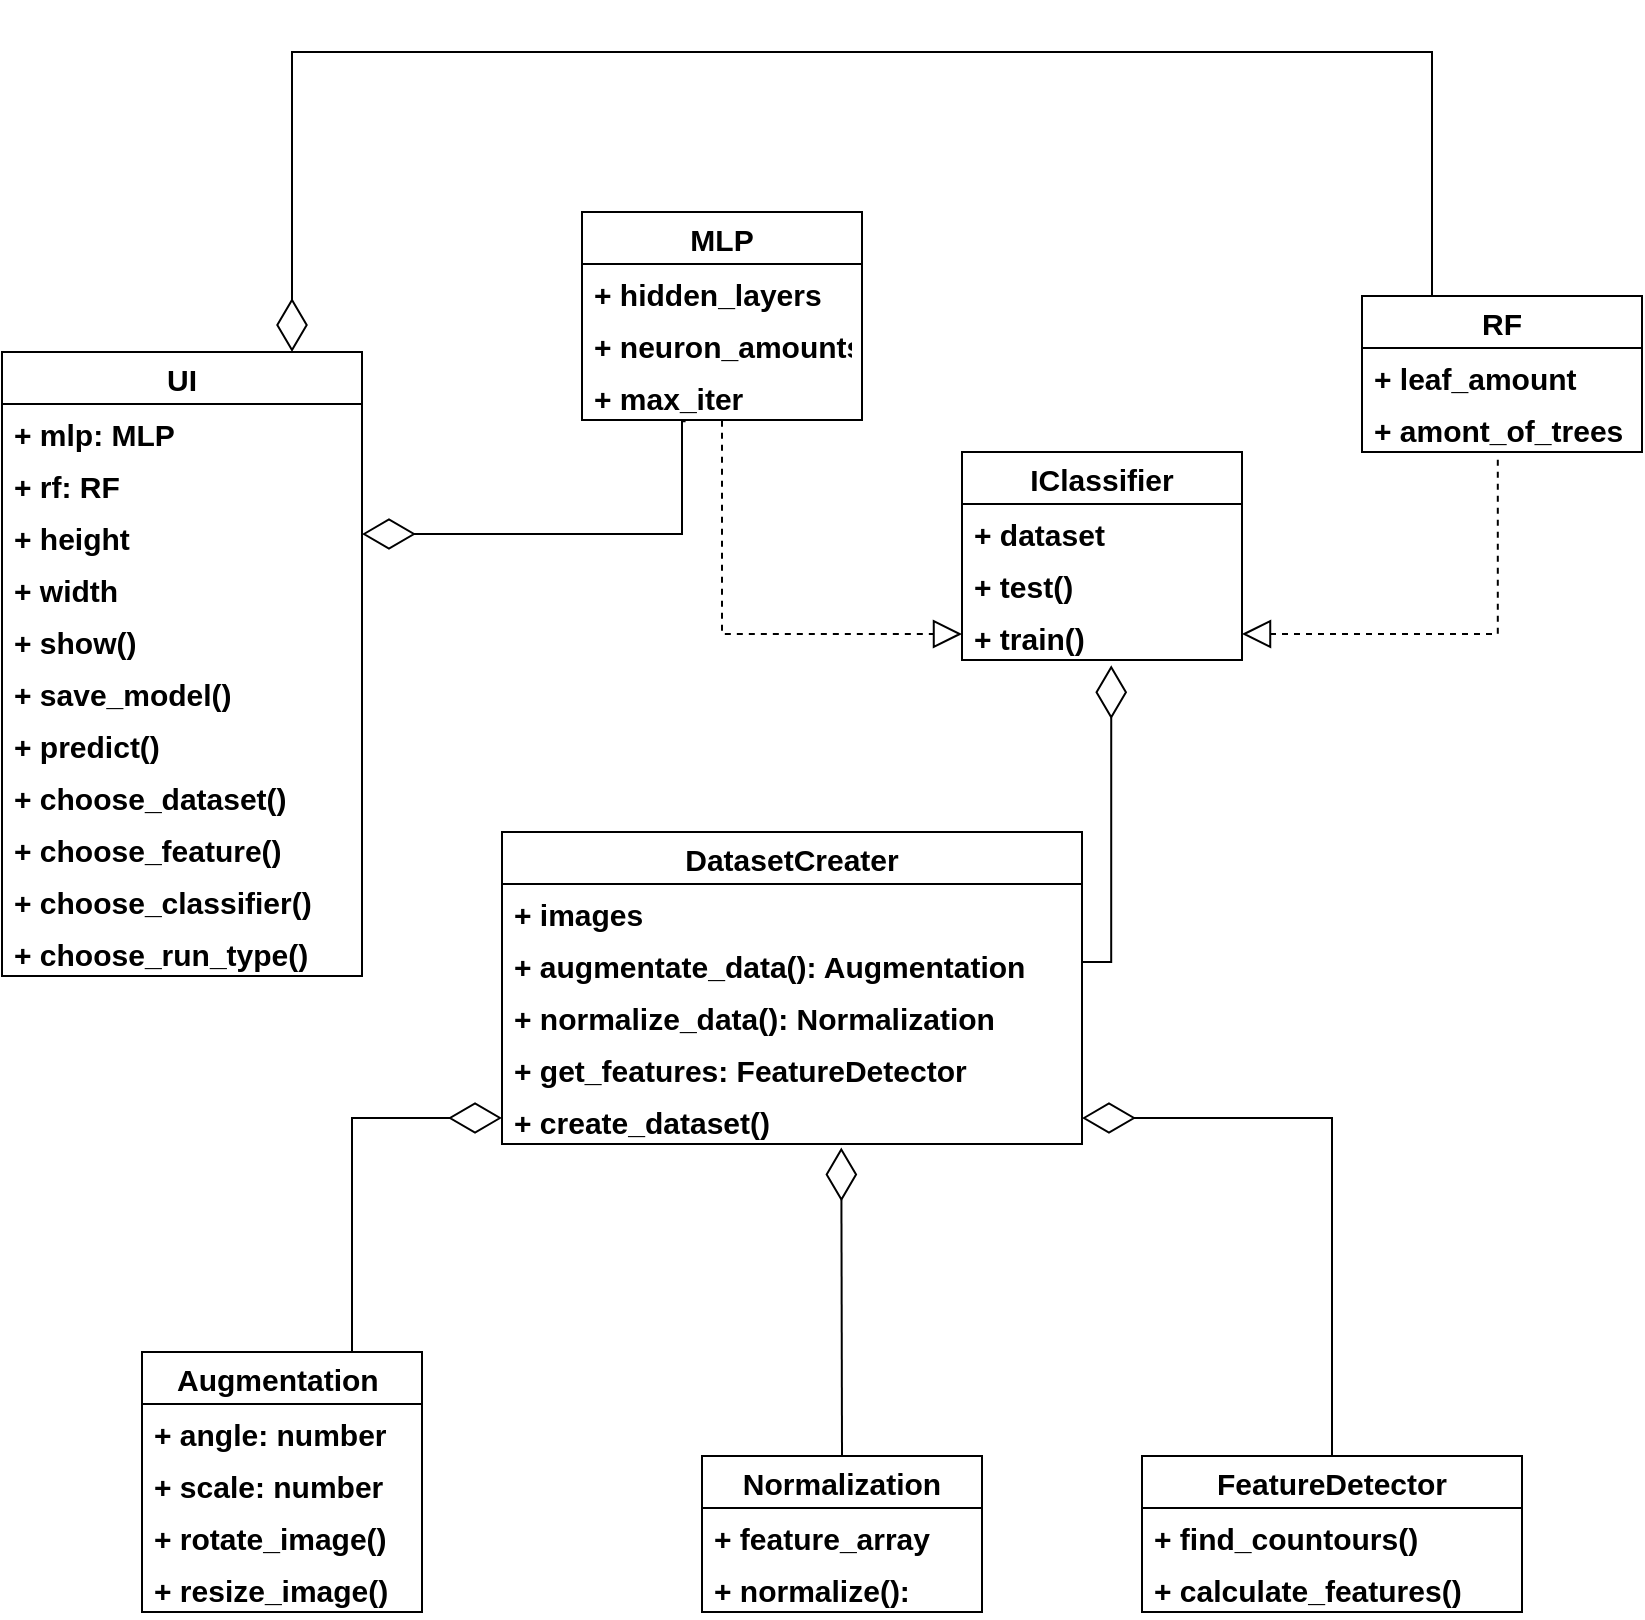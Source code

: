 <mxfile version="18.0.2" type="device"><diagram id="bof9ZsWvCzAH9M9lFWRB" name="Page-1"><mxGraphModel dx="1564" dy="1922" grid="1" gridSize="10" guides="1" tooltips="1" connect="1" arrows="1" fold="1" page="1" pageScale="1" pageWidth="850" pageHeight="1100" math="0" shadow="0"><root><mxCell id="0"/><mxCell id="1" parent="0"/><mxCell id="vrECr4AGlMrBML6YuITY-1" value="Normalization" style="swimlane;fontStyle=1;childLayout=stackLayout;horizontal=1;startSize=26;fillColor=none;horizontalStack=0;resizeParent=1;resizeParentMax=0;resizeLast=0;collapsible=1;marginBottom=0;strokeWidth=1;fontSize=15;" vertex="1" parent="1"><mxGeometry x="410" y="382" width="140" height="78" as="geometry"/></mxCell><mxCell id="vrECr4AGlMrBML6YuITY-2" value="+ feature_array" style="text;strokeColor=none;fillColor=none;align=left;verticalAlign=top;spacingLeft=4;spacingRight=4;overflow=hidden;rotatable=0;points=[[0,0.5],[1,0.5]];portConstraint=eastwest;strokeWidth=1;fontSize=15;fontStyle=1" vertex="1" parent="vrECr4AGlMrBML6YuITY-1"><mxGeometry y="26" width="140" height="26" as="geometry"/></mxCell><mxCell id="vrECr4AGlMrBML6YuITY-3" value="+ normalize():" style="text;strokeColor=none;fillColor=none;align=left;verticalAlign=top;spacingLeft=4;spacingRight=4;overflow=hidden;rotatable=0;points=[[0,0.5],[1,0.5]];portConstraint=eastwest;strokeWidth=1;fontSize=15;fontStyle=1" vertex="1" parent="vrECr4AGlMrBML6YuITY-1"><mxGeometry y="52" width="140" height="26" as="geometry"/></mxCell><mxCell id="vrECr4AGlMrBML6YuITY-5" value="Augmentation " style="swimlane;fontStyle=1;childLayout=stackLayout;horizontal=1;startSize=26;fillColor=none;horizontalStack=0;resizeParent=1;resizeParentMax=0;resizeLast=0;collapsible=1;marginBottom=0;strokeWidth=1;fontSize=15;" vertex="1" parent="1"><mxGeometry x="130" y="330" width="140" height="130" as="geometry"/></mxCell><mxCell id="vrECr4AGlMrBML6YuITY-6" value="+ angle: number" style="text;strokeColor=none;fillColor=none;align=left;verticalAlign=top;spacingLeft=4;spacingRight=4;overflow=hidden;rotatable=0;points=[[0,0.5],[1,0.5]];portConstraint=eastwest;strokeWidth=1;fontSize=15;fontStyle=1" vertex="1" parent="vrECr4AGlMrBML6YuITY-5"><mxGeometry y="26" width="140" height="26" as="geometry"/></mxCell><mxCell id="vrECr4AGlMrBML6YuITY-7" value="+ scale: number" style="text;strokeColor=none;fillColor=none;align=left;verticalAlign=top;spacingLeft=4;spacingRight=4;overflow=hidden;rotatable=0;points=[[0,0.5],[1,0.5]];portConstraint=eastwest;strokeWidth=1;fontSize=15;fontStyle=1" vertex="1" parent="vrECr4AGlMrBML6YuITY-5"><mxGeometry y="52" width="140" height="26" as="geometry"/></mxCell><mxCell id="vrECr4AGlMrBML6YuITY-9" value="+ rotate_image()" style="text;strokeColor=none;fillColor=none;align=left;verticalAlign=top;spacingLeft=4;spacingRight=4;overflow=hidden;rotatable=0;points=[[0,0.5],[1,0.5]];portConstraint=eastwest;strokeWidth=1;fontSize=15;fontStyle=1" vertex="1" parent="vrECr4AGlMrBML6YuITY-5"><mxGeometry y="78" width="140" height="26" as="geometry"/></mxCell><mxCell id="vrECr4AGlMrBML6YuITY-8" value="+ resize_image()" style="text;strokeColor=none;fillColor=none;align=left;verticalAlign=top;spacingLeft=4;spacingRight=4;overflow=hidden;rotatable=0;points=[[0,0.5],[1,0.5]];portConstraint=eastwest;strokeWidth=1;fontSize=15;fontStyle=1" vertex="1" parent="vrECr4AGlMrBML6YuITY-5"><mxGeometry y="104" width="140" height="26" as="geometry"/></mxCell><mxCell id="vrECr4AGlMrBML6YuITY-10" value="DatasetCreater" style="swimlane;fontStyle=1;childLayout=stackLayout;horizontal=1;startSize=26;fillColor=none;horizontalStack=0;resizeParent=1;resizeParentMax=0;resizeLast=0;collapsible=1;marginBottom=0;strokeWidth=1;fontSize=15;" vertex="1" parent="1"><mxGeometry x="310" y="70" width="290" height="156" as="geometry"/></mxCell><mxCell id="vrECr4AGlMrBML6YuITY-11" value="+ images" style="text;strokeColor=none;fillColor=none;align=left;verticalAlign=top;spacingLeft=4;spacingRight=4;overflow=hidden;rotatable=0;points=[[0,0.5],[1,0.5]];portConstraint=eastwest;strokeWidth=1;fontSize=15;fontStyle=1" vertex="1" parent="vrECr4AGlMrBML6YuITY-10"><mxGeometry y="26" width="290" height="26" as="geometry"/></mxCell><mxCell id="vrECr4AGlMrBML6YuITY-14" value="+ augmentate_data(): Augmentation" style="text;strokeColor=none;fillColor=none;align=left;verticalAlign=top;spacingLeft=4;spacingRight=4;overflow=hidden;rotatable=0;points=[[0,0.5],[1,0.5]];portConstraint=eastwest;strokeWidth=1;fontSize=15;fontStyle=1" vertex="1" parent="vrECr4AGlMrBML6YuITY-10"><mxGeometry y="52" width="290" height="26" as="geometry"/></mxCell><mxCell id="vrECr4AGlMrBML6YuITY-15" value="+ normalize_data(): Normalization" style="text;strokeColor=none;fillColor=none;align=left;verticalAlign=top;spacingLeft=4;spacingRight=4;overflow=hidden;rotatable=0;points=[[0,0.5],[1,0.5]];portConstraint=eastwest;strokeWidth=1;fontSize=15;fontStyle=1" vertex="1" parent="vrECr4AGlMrBML6YuITY-10"><mxGeometry y="78" width="290" height="26" as="geometry"/></mxCell><mxCell id="vrECr4AGlMrBML6YuITY-13" value="+ get_features: FeatureDetector" style="text;strokeColor=none;fillColor=none;align=left;verticalAlign=top;spacingLeft=4;spacingRight=4;overflow=hidden;rotatable=0;points=[[0,0.5],[1,0.5]];portConstraint=eastwest;strokeWidth=1;fontSize=15;fontStyle=1" vertex="1" parent="vrECr4AGlMrBML6YuITY-10"><mxGeometry y="104" width="290" height="26" as="geometry"/></mxCell><mxCell id="vrECr4AGlMrBML6YuITY-12" value="+ create_dataset()" style="text;strokeColor=none;fillColor=none;align=left;verticalAlign=top;spacingLeft=4;spacingRight=4;overflow=hidden;rotatable=0;points=[[0,0.5],[1,0.5]];portConstraint=eastwest;strokeWidth=1;fontSize=15;fontStyle=1" vertex="1" parent="vrECr4AGlMrBML6YuITY-10"><mxGeometry y="130" width="290" height="26" as="geometry"/></mxCell><mxCell id="vrECr4AGlMrBML6YuITY-16" value="FeatureDetector" style="swimlane;fontStyle=1;childLayout=stackLayout;horizontal=1;startSize=26;fillColor=none;horizontalStack=0;resizeParent=1;resizeParentMax=0;resizeLast=0;collapsible=1;marginBottom=0;strokeWidth=1;fontSize=15;" vertex="1" parent="1"><mxGeometry x="630" y="382" width="190" height="78" as="geometry"/></mxCell><mxCell id="vrECr4AGlMrBML6YuITY-17" value="+ find_countours()" style="text;strokeColor=none;fillColor=none;align=left;verticalAlign=top;spacingLeft=4;spacingRight=4;overflow=hidden;rotatable=0;points=[[0,0.5],[1,0.5]];portConstraint=eastwest;strokeWidth=1;fontSize=15;fontStyle=1" vertex="1" parent="vrECr4AGlMrBML6YuITY-16"><mxGeometry y="26" width="190" height="26" as="geometry"/></mxCell><mxCell id="vrECr4AGlMrBML6YuITY-18" value="+ calculate_features()" style="text;strokeColor=none;fillColor=none;align=left;verticalAlign=top;spacingLeft=4;spacingRight=4;overflow=hidden;rotatable=0;points=[[0,0.5],[1,0.5]];portConstraint=eastwest;strokeWidth=1;fontSize=15;fontStyle=1" vertex="1" parent="vrECr4AGlMrBML6YuITY-16"><mxGeometry y="52" width="190" height="26" as="geometry"/></mxCell><mxCell id="vrECr4AGlMrBML6YuITY-20" value="" style="endArrow=diamondThin;endFill=0;endSize=24;html=1;rounded=0;exitX=0.75;exitY=0;exitDx=0;exitDy=0;entryX=0;entryY=0.5;entryDx=0;entryDy=0;edgeStyle=orthogonalEdgeStyle;strokeWidth=1;fontSize=15;fontStyle=1" edge="1" parent="1" source="vrECr4AGlMrBML6YuITY-5" target="vrECr4AGlMrBML6YuITY-12"><mxGeometry width="160" relative="1" as="geometry"><mxPoint x="150" y="230" as="sourcePoint"/><mxPoint x="310" y="230" as="targetPoint"/></mxGeometry></mxCell><mxCell id="vrECr4AGlMrBML6YuITY-21" value="" style="endArrow=diamondThin;endFill=0;endSize=24;html=1;rounded=0;exitX=0.5;exitY=0;exitDx=0;exitDy=0;strokeWidth=1;fontSize=15;fontStyle=1;entryX=0.585;entryY=1.067;entryDx=0;entryDy=0;entryPerimeter=0;" edge="1" parent="1" source="vrECr4AGlMrBML6YuITY-1" target="vrECr4AGlMrBML6YuITY-12"><mxGeometry width="160" relative="1" as="geometry"><mxPoint x="390" y="280" as="sourcePoint"/><mxPoint x="480" y="230" as="targetPoint"/></mxGeometry></mxCell><mxCell id="vrECr4AGlMrBML6YuITY-22" value="" style="endArrow=diamondThin;endFill=0;endSize=24;html=1;rounded=0;exitX=0.5;exitY=0;exitDx=0;exitDy=0;entryX=1;entryY=0.5;entryDx=0;entryDy=0;edgeStyle=orthogonalEdgeStyle;strokeWidth=1;fontSize=15;fontStyle=1" edge="1" parent="1" source="vrECr4AGlMrBML6YuITY-16" target="vrECr4AGlMrBML6YuITY-12"><mxGeometry width="160" relative="1" as="geometry"><mxPoint x="600" y="240" as="sourcePoint"/><mxPoint x="760" y="240" as="targetPoint"/></mxGeometry></mxCell><mxCell id="vrECr4AGlMrBML6YuITY-23" value="IClassifier" style="swimlane;fontStyle=1;childLayout=stackLayout;horizontal=1;startSize=26;fillColor=none;horizontalStack=0;resizeParent=1;resizeParentMax=0;resizeLast=0;collapsible=1;marginBottom=0;strokeWidth=1;fontSize=15;" vertex="1" parent="1"><mxGeometry x="540" y="-120" width="140" height="104" as="geometry"/></mxCell><mxCell id="vrECr4AGlMrBML6YuITY-26" value="+ dataset" style="text;strokeColor=none;fillColor=none;align=left;verticalAlign=top;spacingLeft=4;spacingRight=4;overflow=hidden;rotatable=0;points=[[0,0.5],[1,0.5]];portConstraint=eastwest;strokeWidth=1;fontSize=15;fontStyle=1" vertex="1" parent="vrECr4AGlMrBML6YuITY-23"><mxGeometry y="26" width="140" height="26" as="geometry"/></mxCell><mxCell id="vrECr4AGlMrBML6YuITY-24" value="+ test()" style="text;strokeColor=none;fillColor=none;align=left;verticalAlign=top;spacingLeft=4;spacingRight=4;overflow=hidden;rotatable=0;points=[[0,0.5],[1,0.5]];portConstraint=eastwest;strokeWidth=1;fontSize=15;fontStyle=1" vertex="1" parent="vrECr4AGlMrBML6YuITY-23"><mxGeometry y="52" width="140" height="26" as="geometry"/></mxCell><mxCell id="vrECr4AGlMrBML6YuITY-25" value="+ train()" style="text;strokeColor=none;fillColor=none;align=left;verticalAlign=top;spacingLeft=4;spacingRight=4;overflow=hidden;rotatable=0;points=[[0,0.5],[1,0.5]];portConstraint=eastwest;strokeWidth=1;fontSize=15;fontStyle=1" vertex="1" parent="vrECr4AGlMrBML6YuITY-23"><mxGeometry y="78" width="140" height="26" as="geometry"/></mxCell><mxCell id="vrECr4AGlMrBML6YuITY-27" value="MLP" style="swimlane;fontStyle=1;childLayout=stackLayout;horizontal=1;startSize=26;fillColor=none;horizontalStack=0;resizeParent=1;resizeParentMax=0;resizeLast=0;collapsible=1;marginBottom=0;strokeWidth=1;fontSize=15;" vertex="1" parent="1"><mxGeometry x="350" y="-240" width="140" height="104" as="geometry"/></mxCell><mxCell id="vrECr4AGlMrBML6YuITY-28" value="+ hidden_layers" style="text;strokeColor=none;fillColor=none;align=left;verticalAlign=top;spacingLeft=4;spacingRight=4;overflow=hidden;rotatable=0;points=[[0,0.5],[1,0.5]];portConstraint=eastwest;strokeWidth=1;fontSize=15;fontStyle=1" vertex="1" parent="vrECr4AGlMrBML6YuITY-27"><mxGeometry y="26" width="140" height="26" as="geometry"/></mxCell><mxCell id="vrECr4AGlMrBML6YuITY-29" value="+ neuron_amounts" style="text;strokeColor=none;fillColor=none;align=left;verticalAlign=top;spacingLeft=4;spacingRight=4;overflow=hidden;rotatable=0;points=[[0,0.5],[1,0.5]];portConstraint=eastwest;strokeWidth=1;fontSize=15;fontStyle=1" vertex="1" parent="vrECr4AGlMrBML6YuITY-27"><mxGeometry y="52" width="140" height="26" as="geometry"/></mxCell><mxCell id="vrECr4AGlMrBML6YuITY-30" value="+ max_iter" style="text;strokeColor=none;fillColor=none;align=left;verticalAlign=top;spacingLeft=4;spacingRight=4;overflow=hidden;rotatable=0;points=[[0,0.5],[1,0.5]];portConstraint=eastwest;strokeWidth=1;fontSize=15;fontStyle=1" vertex="1" parent="vrECr4AGlMrBML6YuITY-27"><mxGeometry y="78" width="140" height="26" as="geometry"/></mxCell><mxCell id="vrECr4AGlMrBML6YuITY-31" value="RF" style="swimlane;fontStyle=1;childLayout=stackLayout;horizontal=1;startSize=26;fillColor=none;horizontalStack=0;resizeParent=1;resizeParentMax=0;resizeLast=0;collapsible=1;marginBottom=0;fontSize=15;" vertex="1" parent="1"><mxGeometry x="740" y="-198" width="140" height="78" as="geometry"/></mxCell><mxCell id="vrECr4AGlMrBML6YuITY-33" value="+ leaf_amount" style="text;strokeColor=none;fillColor=none;align=left;verticalAlign=top;spacingLeft=4;spacingRight=4;overflow=hidden;rotatable=0;points=[[0,0.5],[1,0.5]];portConstraint=eastwest;fontSize=15;fontStyle=1" vertex="1" parent="vrECr4AGlMrBML6YuITY-31"><mxGeometry y="26" width="140" height="26" as="geometry"/></mxCell><mxCell id="vrECr4AGlMrBML6YuITY-32" value="+ amont_of_trees" style="text;strokeColor=none;fillColor=none;align=left;verticalAlign=top;spacingLeft=4;spacingRight=4;overflow=hidden;rotatable=0;points=[[0,0.5],[1,0.5]];portConstraint=eastwest;fontSize=15;fontStyle=1" vertex="1" parent="vrECr4AGlMrBML6YuITY-31"><mxGeometry y="52" width="140" height="26" as="geometry"/></mxCell><mxCell id="vrECr4AGlMrBML6YuITY-35" value="" style="endArrow=block;dashed=1;endFill=0;endSize=12;html=1;rounded=0;exitX=0.5;exitY=1.016;exitDx=0;exitDy=0;entryX=0;entryY=0.5;entryDx=0;entryDy=0;edgeStyle=orthogonalEdgeStyle;exitPerimeter=0;strokeWidth=1;fontSize=15;fontStyle=1" edge="1" parent="1" source="vrECr4AGlMrBML6YuITY-30" target="vrECr4AGlMrBML6YuITY-25"><mxGeometry width="160" relative="1" as="geometry"><mxPoint x="320" y="-140" as="sourcePoint"/><mxPoint x="480" y="-140" as="targetPoint"/></mxGeometry></mxCell><mxCell id="vrECr4AGlMrBML6YuITY-36" value="" style="endArrow=block;dashed=1;endFill=0;endSize=12;html=1;rounded=0;exitX=0.485;exitY=1.15;exitDx=0;exitDy=0;entryX=1;entryY=0.5;entryDx=0;entryDy=0;edgeStyle=orthogonalEdgeStyle;exitPerimeter=0;strokeWidth=1;fontSize=15;fontStyle=1" edge="1" parent="1" source="vrECr4AGlMrBML6YuITY-32" target="vrECr4AGlMrBML6YuITY-25"><mxGeometry width="160" relative="1" as="geometry"><mxPoint x="770" y="-160" as="sourcePoint"/><mxPoint x="930" y="-160" as="targetPoint"/><Array as="points"><mxPoint x="808" y="-29"/></Array></mxGeometry></mxCell><mxCell id="vrECr4AGlMrBML6YuITY-37" value="UI" style="swimlane;fontStyle=1;childLayout=stackLayout;horizontal=1;startSize=26;fillColor=none;horizontalStack=0;resizeParent=1;resizeParentMax=0;resizeLast=0;collapsible=1;marginBottom=0;strokeWidth=1;fontSize=15;" vertex="1" parent="1"><mxGeometry x="60" y="-170" width="180" height="312" as="geometry"/></mxCell><mxCell id="vrECr4AGlMrBML6YuITY-42" value="+ mlp: MLP" style="text;strokeColor=none;fillColor=none;align=left;verticalAlign=top;spacingLeft=4;spacingRight=4;overflow=hidden;rotatable=0;points=[[0,0.5],[1,0.5]];portConstraint=eastwest;strokeWidth=1;fontSize=15;fontStyle=1" vertex="1" parent="vrECr4AGlMrBML6YuITY-37"><mxGeometry y="26" width="180" height="26" as="geometry"/></mxCell><mxCell id="vrECr4AGlMrBML6YuITY-46" value="+ rf: RF" style="text;strokeColor=none;fillColor=none;align=left;verticalAlign=top;spacingLeft=4;spacingRight=4;overflow=hidden;rotatable=0;points=[[0,0.5],[1,0.5]];portConstraint=eastwest;strokeWidth=1;fontSize=15;fontStyle=1" vertex="1" parent="vrECr4AGlMrBML6YuITY-37"><mxGeometry y="52" width="180" height="26" as="geometry"/></mxCell><mxCell id="vrECr4AGlMrBML6YuITY-45" value="+ height" style="text;strokeColor=none;fillColor=none;align=left;verticalAlign=top;spacingLeft=4;spacingRight=4;overflow=hidden;rotatable=0;points=[[0,0.5],[1,0.5]];portConstraint=eastwest;strokeWidth=1;fontSize=15;fontStyle=1" vertex="1" parent="vrECr4AGlMrBML6YuITY-37"><mxGeometry y="78" width="180" height="26" as="geometry"/></mxCell><mxCell id="vrECr4AGlMrBML6YuITY-44" value="+ width" style="text;strokeColor=none;fillColor=none;align=left;verticalAlign=top;spacingLeft=4;spacingRight=4;overflow=hidden;rotatable=0;points=[[0,0.5],[1,0.5]];portConstraint=eastwest;strokeWidth=1;fontSize=15;fontStyle=1" vertex="1" parent="vrECr4AGlMrBML6YuITY-37"><mxGeometry y="104" width="180" height="26" as="geometry"/></mxCell><mxCell id="vrECr4AGlMrBML6YuITY-38" value="+ show()" style="text;strokeColor=none;fillColor=none;align=left;verticalAlign=top;spacingLeft=4;spacingRight=4;overflow=hidden;rotatable=0;points=[[0,0.5],[1,0.5]];portConstraint=eastwest;strokeWidth=1;fontSize=15;fontStyle=1" vertex="1" parent="vrECr4AGlMrBML6YuITY-37"><mxGeometry y="130" width="180" height="26" as="geometry"/></mxCell><mxCell id="vrECr4AGlMrBML6YuITY-48" value="+ save_model()" style="text;strokeColor=none;fillColor=none;align=left;verticalAlign=top;spacingLeft=4;spacingRight=4;overflow=hidden;rotatable=0;points=[[0,0.5],[1,0.5]];portConstraint=eastwest;strokeWidth=1;fontSize=15;fontStyle=1" vertex="1" parent="vrECr4AGlMrBML6YuITY-37"><mxGeometry y="156" width="180" height="26" as="geometry"/></mxCell><mxCell id="vrECr4AGlMrBML6YuITY-47" value="+ predict()" style="text;strokeColor=none;fillColor=none;align=left;verticalAlign=top;spacingLeft=4;spacingRight=4;overflow=hidden;rotatable=0;points=[[0,0.5],[1,0.5]];portConstraint=eastwest;strokeWidth=1;fontSize=15;fontStyle=1" vertex="1" parent="vrECr4AGlMrBML6YuITY-37"><mxGeometry y="182" width="180" height="26" as="geometry"/></mxCell><mxCell id="vrECr4AGlMrBML6YuITY-39" value="+ choose_dataset()" style="text;strokeColor=none;fillColor=none;align=left;verticalAlign=top;spacingLeft=4;spacingRight=4;overflow=hidden;rotatable=0;points=[[0,0.5],[1,0.5]];portConstraint=eastwest;strokeWidth=1;fontSize=15;fontStyle=1" vertex="1" parent="vrECr4AGlMrBML6YuITY-37"><mxGeometry y="208" width="180" height="26" as="geometry"/></mxCell><mxCell id="vrECr4AGlMrBML6YuITY-40" value="+ choose_feature()" style="text;strokeColor=none;fillColor=none;align=left;verticalAlign=top;spacingLeft=4;spacingRight=4;overflow=hidden;rotatable=0;points=[[0,0.5],[1,0.5]];portConstraint=eastwest;strokeWidth=1;fontSize=15;fontStyle=1" vertex="1" parent="vrECr4AGlMrBML6YuITY-37"><mxGeometry y="234" width="180" height="26" as="geometry"/></mxCell><mxCell id="vrECr4AGlMrBML6YuITY-43" value="+ choose_classifier()" style="text;strokeColor=none;fillColor=none;align=left;verticalAlign=top;spacingLeft=4;spacingRight=4;overflow=hidden;rotatable=0;points=[[0,0.5],[1,0.5]];portConstraint=eastwest;strokeWidth=1;fontSize=15;fontStyle=1" vertex="1" parent="vrECr4AGlMrBML6YuITY-37"><mxGeometry y="260" width="180" height="26" as="geometry"/></mxCell><mxCell id="vrECr4AGlMrBML6YuITY-41" value="+ choose_run_type()" style="text;strokeColor=none;fillColor=none;align=left;verticalAlign=top;spacingLeft=4;spacingRight=4;overflow=hidden;rotatable=0;points=[[0,0.5],[1,0.5]];portConstraint=eastwest;strokeWidth=1;fontSize=15;fontStyle=1" vertex="1" parent="vrECr4AGlMrBML6YuITY-37"><mxGeometry y="286" width="180" height="26" as="geometry"/></mxCell><mxCell id="vrECr4AGlMrBML6YuITY-52" value="" style="endArrow=diamondThin;endFill=0;endSize=24;html=1;rounded=0;exitX=1;exitY=0.5;exitDx=0;exitDy=0;entryX=0.533;entryY=1.103;entryDx=0;entryDy=0;entryPerimeter=0;edgeStyle=orthogonalEdgeStyle;strokeWidth=1;fontSize=15;fontStyle=1" edge="1" parent="1" source="vrECr4AGlMrBML6YuITY-14" target="vrECr4AGlMrBML6YuITY-25"><mxGeometry width="160" relative="1" as="geometry"><mxPoint x="760" y="90" as="sourcePoint"/><mxPoint x="920" y="90" as="targetPoint"/><Array as="points"><mxPoint x="615" y="135"/></Array></mxGeometry></mxCell><mxCell id="vrECr4AGlMrBML6YuITY-53" value="" style="endArrow=diamondThin;endFill=0;endSize=24;html=1;rounded=0;entryX=1;entryY=0.5;entryDx=0;entryDy=0;exitX=0.37;exitY=1.024;exitDx=0;exitDy=0;exitPerimeter=0;edgeStyle=orthogonalEdgeStyle;strokeWidth=1;fontSize=15;fontStyle=1" edge="1" parent="1" source="vrECr4AGlMrBML6YuITY-30" target="vrECr4AGlMrBML6YuITY-45"><mxGeometry width="160" relative="1" as="geometry"><mxPoint x="490" y="40" as="sourcePoint"/><mxPoint x="650" y="40" as="targetPoint"/><Array as="points"><mxPoint x="400" y="-135"/><mxPoint x="400" y="-79"/></Array></mxGeometry></mxCell><mxCell id="vrECr4AGlMrBML6YuITY-54" value="" style="endArrow=diamondThin;endFill=0;endSize=24;html=1;rounded=0;exitX=0.25;exitY=0;exitDx=0;exitDy=0;edgeStyle=orthogonalEdgeStyle;" edge="1" parent="1" source="vrECr4AGlMrBML6YuITY-31"><mxGeometry width="160" relative="1" as="geometry"><mxPoint x="680" y="-320" as="sourcePoint"/><mxPoint x="205" y="-170" as="targetPoint"/><Array as="points"><mxPoint x="775" y="-320"/><mxPoint x="205" y="-320"/></Array></mxGeometry></mxCell></root></mxGraphModel></diagram></mxfile>